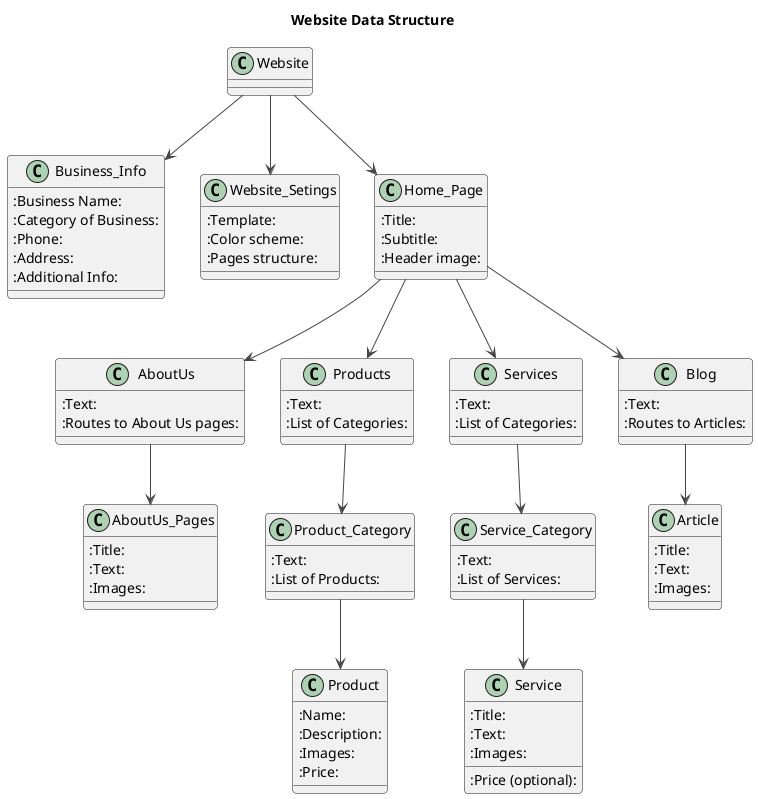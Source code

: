 @startuml
!define Rectangle class
!theme vibrant

title Website Data Structure

Rectangle Website{
}

Rectangle Business_Info{
  :Business Name:
  :Category of Business:
  :Phone:
  :Address:
  :Additional Info:
}

Rectangle Website_Setings{
  :Template:
  :Color scheme:
  :Pages structure:
}

Rectangle Home_Page{
  :Title:
  :Subtitle:
  :Header image:
}

Rectangle AboutUs{
  :Text:
  :Routes to About Us pages:
}

Rectangle Products{
  :Text:
  :List of Categories:
}

Rectangle Services{
  :Text:
  :List of Categories:
}

Rectangle Blog{
  :Text:
  :Routes to Articles:
}

Rectangle AboutUs_Pages{
  :Title:
  :Text:
  :Images:
}

Rectangle Product_Category{
  :Text:
  :List of Products:
}

Rectangle Service_Category{
  :Text:
  :List of Services:
}

Rectangle Article{
  :Title:
  :Text:
  :Images:
}

Rectangle Product{
  :Name:
  :Description:
  :Images:
  :Price:
}

Rectangle Service{
  :Title:
  :Text:
  :Images:
  :Price (optional):
}

Website --> Website_Setings
Website --> Business_Info
Website --> Home_Page

Home_Page --> AboutUs
Home_Page --> Products
Home_Page --> Services
Home_Page --> Blog

AboutUs --> AboutUs_Pages
Products --> Product_Category
Services --> Service_Category
Blog --> Article

Product_Category --> Product
Service_Category --> Service

@enduml
